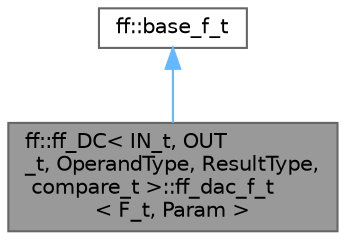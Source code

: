 digraph "ff::ff_DC&lt; IN_t, OUT_t, OperandType, ResultType, compare_t &gt;::ff_dac_f_t&lt; F_t, Param &gt;"
{
 // LATEX_PDF_SIZE
  bgcolor="transparent";
  edge [fontname=Helvetica,fontsize=10,labelfontname=Helvetica,labelfontsize=10];
  node [fontname=Helvetica,fontsize=10,shape=box,height=0.2,width=0.4];
  Node1 [id="Node000001",label="ff::ff_DC\< IN_t, OUT\l_t, OperandType, ResultType,\l compare_t \>::ff_dac_f_t\l\< F_t, Param \>",height=0.2,width=0.4,color="gray40", fillcolor="grey60", style="filled", fontcolor="black",tooltip=" "];
  Node2 -> Node1 [id="edge1_Node000001_Node000002",dir="back",color="steelblue1",style="solid",tooltip=" "];
  Node2 [id="Node000002",label="ff::base_f_t",height=0.2,width=0.4,color="gray40", fillcolor="white", style="filled",URL="$structff_1_1base__f__t.html",tooltip="base class for a generic function call"];
}
